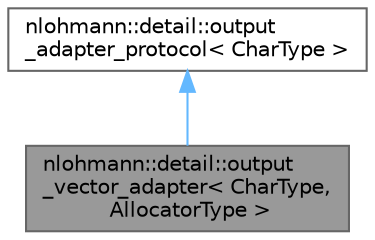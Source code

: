 digraph "nlohmann::detail::output_vector_adapter&lt; CharType, AllocatorType &gt;"
{
 // INTERACTIVE_SVG=YES
 // LATEX_PDF_SIZE
  bgcolor="transparent";
  edge [fontname=Helvetica,fontsize=10,labelfontname=Helvetica,labelfontsize=10];
  node [fontname=Helvetica,fontsize=10,shape=box,height=0.2,width=0.4];
  Node1 [id="Node000001",label="nlohmann::detail::output\l_vector_adapter\< CharType,\l AllocatorType \>",height=0.2,width=0.4,color="gray40", fillcolor="grey60", style="filled", fontcolor="black",tooltip="output adapter for byte vectors"];
  Node2 -> Node1 [id="edge2_Node000001_Node000002",dir="back",color="steelblue1",style="solid",tooltip=" "];
  Node2 [id="Node000002",label="nlohmann::detail::output\l_adapter_protocol\< CharType \>",height=0.2,width=0.4,color="gray40", fillcolor="white", style="filled",URL="$a01517.html",tooltip="abstract output adapter interface"];
}

